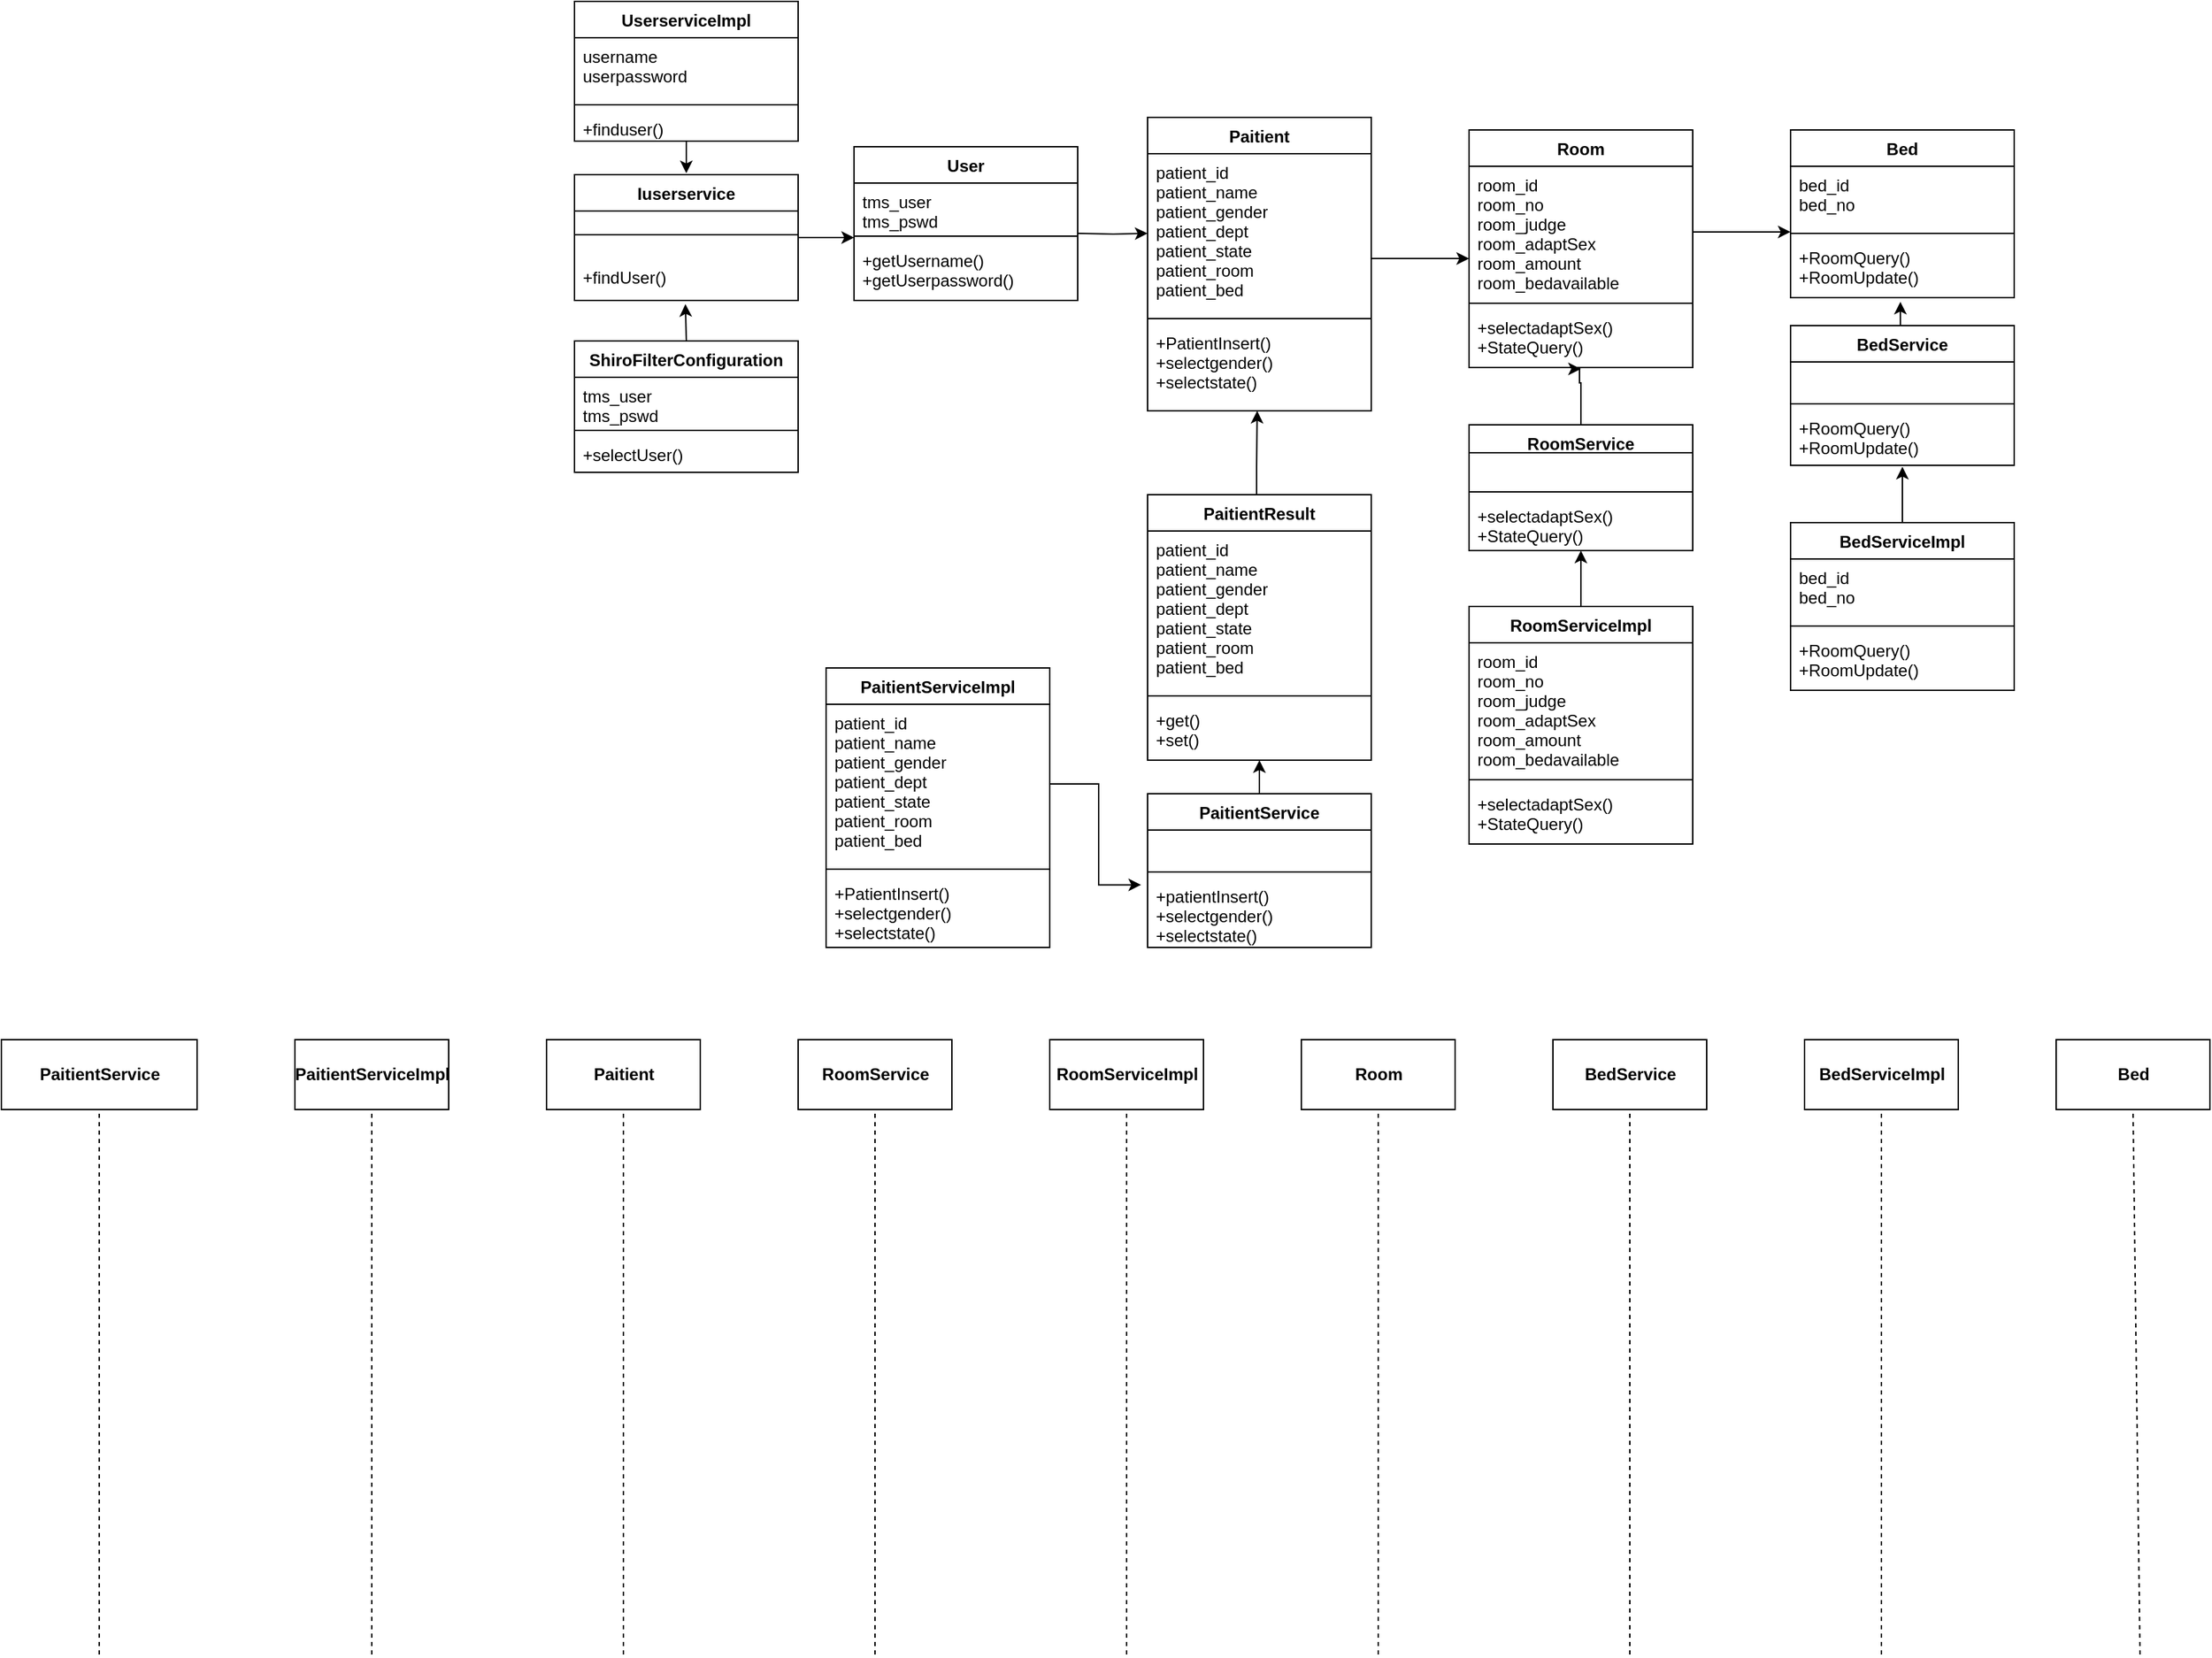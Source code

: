 <mxfile version="20.0.1" type="github">
  <diagram id="kGc93vFl_diiWturIOpw" name="第 1 页">
    <mxGraphModel dx="2697" dy="827" grid="1" gridSize="10" guides="1" tooltips="1" connect="1" arrows="1" fold="1" page="1" pageScale="1" pageWidth="827" pageHeight="1169" math="0" shadow="0">
      <root>
        <mxCell id="0" />
        <mxCell id="1" parent="0" />
        <mxCell id="76-xVKI1ZCRFyHYmjDiz-37" style="edgeStyle=orthogonalEdgeStyle;rounded=0;orthogonalLoop=1;jettySize=auto;html=1;entryX=0;entryY=-0.071;entryDx=0;entryDy=0;entryPerimeter=0;" edge="1" parent="1" source="76-xVKI1ZCRFyHYmjDiz-1" target="76-xVKI1ZCRFyHYmjDiz-32">
          <mxGeometry relative="1" as="geometry" />
        </mxCell>
        <mxCell id="76-xVKI1ZCRFyHYmjDiz-1" value="Iuserservice" style="swimlane;fontStyle=1;align=center;verticalAlign=top;childLayout=stackLayout;horizontal=1;startSize=26;horizontalStack=0;resizeParent=1;resizeParentMax=0;resizeLast=0;collapsible=1;marginBottom=0;" vertex="1" parent="1">
          <mxGeometry x="-100" y="141" width="160" height="90" as="geometry" />
        </mxCell>
        <mxCell id="76-xVKI1ZCRFyHYmjDiz-3" value="" style="line;strokeWidth=1;fillColor=none;align=left;verticalAlign=middle;spacingTop=-1;spacingLeft=3;spacingRight=3;rotatable=0;labelPosition=right;points=[];portConstraint=eastwest;" vertex="1" parent="76-xVKI1ZCRFyHYmjDiz-1">
          <mxGeometry y="26" width="160" height="34" as="geometry" />
        </mxCell>
        <mxCell id="76-xVKI1ZCRFyHYmjDiz-4" value="+findUser()" style="text;strokeColor=none;fillColor=none;align=left;verticalAlign=top;spacingLeft=4;spacingRight=4;overflow=hidden;rotatable=0;points=[[0,0.5],[1,0.5]];portConstraint=eastwest;" vertex="1" parent="76-xVKI1ZCRFyHYmjDiz-1">
          <mxGeometry y="60" width="160" height="30" as="geometry" />
        </mxCell>
        <mxCell id="76-xVKI1ZCRFyHYmjDiz-5" value="Paitient" style="swimlane;fontStyle=1;align=center;verticalAlign=top;childLayout=stackLayout;horizontal=1;startSize=26;horizontalStack=0;resizeParent=1;resizeParentMax=0;resizeLast=0;collapsible=1;marginBottom=0;" vertex="1" parent="1">
          <mxGeometry x="310" y="100" width="160" height="210" as="geometry" />
        </mxCell>
        <mxCell id="76-xVKI1ZCRFyHYmjDiz-6" value="patient_id&#xa;patient_name&#xa;patient_gender&#xa;patient_dept&#xa;patient_state&#xa;patient_room&#xa;patient_bed" style="text;strokeColor=none;fillColor=none;align=left;verticalAlign=top;spacingLeft=4;spacingRight=4;overflow=hidden;rotatable=0;points=[[0,0.5],[1,0.5]];portConstraint=eastwest;" vertex="1" parent="76-xVKI1ZCRFyHYmjDiz-5">
          <mxGeometry y="26" width="160" height="114" as="geometry" />
        </mxCell>
        <mxCell id="76-xVKI1ZCRFyHYmjDiz-7" value="" style="line;strokeWidth=1;fillColor=none;align=left;verticalAlign=middle;spacingTop=-1;spacingLeft=3;spacingRight=3;rotatable=0;labelPosition=right;points=[];portConstraint=eastwest;" vertex="1" parent="76-xVKI1ZCRFyHYmjDiz-5">
          <mxGeometry y="140" width="160" height="8" as="geometry" />
        </mxCell>
        <mxCell id="76-xVKI1ZCRFyHYmjDiz-8" value="+PatientInsert()&#xa;+selectgender()&#xa;+selectstate()" style="text;strokeColor=none;fillColor=none;align=left;verticalAlign=top;spacingLeft=4;spacingRight=4;overflow=hidden;rotatable=0;points=[[0,0.5],[1,0.5]];portConstraint=eastwest;" vertex="1" parent="76-xVKI1ZCRFyHYmjDiz-5">
          <mxGeometry y="148" width="160" height="62" as="geometry" />
        </mxCell>
        <mxCell id="76-xVKI1ZCRFyHYmjDiz-57" style="edgeStyle=orthogonalEdgeStyle;rounded=0;orthogonalLoop=1;jettySize=auto;html=1;entryX=0.49;entryY=1;entryDx=0;entryDy=0;entryPerimeter=0;" edge="1" parent="1" source="76-xVKI1ZCRFyHYmjDiz-9" target="76-xVKI1ZCRFyHYmjDiz-8">
          <mxGeometry relative="1" as="geometry">
            <mxPoint x="390.0" y="330" as="targetPoint" />
            <Array as="points">
              <mxPoint x="388" y="350" />
              <mxPoint x="388" y="350" />
            </Array>
          </mxGeometry>
        </mxCell>
        <mxCell id="76-xVKI1ZCRFyHYmjDiz-9" value="PaitientResult" style="swimlane;fontStyle=1;align=center;verticalAlign=top;childLayout=stackLayout;horizontal=1;startSize=26;horizontalStack=0;resizeParent=1;resizeParentMax=0;resizeLast=0;collapsible=1;marginBottom=0;" vertex="1" parent="1">
          <mxGeometry x="310" y="370" width="160" height="190" as="geometry" />
        </mxCell>
        <mxCell id="76-xVKI1ZCRFyHYmjDiz-10" value="patient_id&#xa;patient_name&#xa;patient_gender&#xa;patient_dept&#xa;patient_state&#xa;patient_room&#xa;patient_bed" style="text;strokeColor=none;fillColor=none;align=left;verticalAlign=top;spacingLeft=4;spacingRight=4;overflow=hidden;rotatable=0;points=[[0,0.5],[1,0.5]];portConstraint=eastwest;" vertex="1" parent="76-xVKI1ZCRFyHYmjDiz-9">
          <mxGeometry y="26" width="160" height="114" as="geometry" />
        </mxCell>
        <mxCell id="76-xVKI1ZCRFyHYmjDiz-11" value="" style="line;strokeWidth=1;fillColor=none;align=left;verticalAlign=middle;spacingTop=-1;spacingLeft=3;spacingRight=3;rotatable=0;labelPosition=right;points=[];portConstraint=eastwest;" vertex="1" parent="76-xVKI1ZCRFyHYmjDiz-9">
          <mxGeometry y="140" width="160" height="8" as="geometry" />
        </mxCell>
        <mxCell id="76-xVKI1ZCRFyHYmjDiz-12" value="+get()&#xa;+set()" style="text;strokeColor=none;fillColor=none;align=left;verticalAlign=top;spacingLeft=4;spacingRight=4;overflow=hidden;rotatable=0;points=[[0,0.5],[1,0.5]];portConstraint=eastwest;" vertex="1" parent="76-xVKI1ZCRFyHYmjDiz-9">
          <mxGeometry y="148" width="160" height="42" as="geometry" />
        </mxCell>
        <mxCell id="76-xVKI1ZCRFyHYmjDiz-40" style="edgeStyle=orthogonalEdgeStyle;rounded=0;orthogonalLoop=1;jettySize=auto;html=1;exitX=0.5;exitY=0;exitDx=0;exitDy=0;entryX=0.496;entryY=1.087;entryDx=0;entryDy=0;entryPerimeter=0;" edge="1" parent="1" source="76-xVKI1ZCRFyHYmjDiz-13" target="76-xVKI1ZCRFyHYmjDiz-4">
          <mxGeometry relative="1" as="geometry" />
        </mxCell>
        <mxCell id="76-xVKI1ZCRFyHYmjDiz-13" value="ShiroFilterConfiguration" style="swimlane;fontStyle=1;align=center;verticalAlign=top;childLayout=stackLayout;horizontal=1;startSize=26;horizontalStack=0;resizeParent=1;resizeParentMax=0;resizeLast=0;collapsible=1;marginBottom=0;" vertex="1" parent="1">
          <mxGeometry x="-100" y="260" width="160" height="94" as="geometry" />
        </mxCell>
        <mxCell id="76-xVKI1ZCRFyHYmjDiz-14" value="tms_user&#xa;tms_pswd&#xa;" style="text;strokeColor=none;fillColor=none;align=left;verticalAlign=top;spacingLeft=4;spacingRight=4;overflow=hidden;rotatable=0;points=[[0,0.5],[1,0.5]];portConstraint=eastwest;" vertex="1" parent="76-xVKI1ZCRFyHYmjDiz-13">
          <mxGeometry y="26" width="160" height="34" as="geometry" />
        </mxCell>
        <mxCell id="76-xVKI1ZCRFyHYmjDiz-15" value="" style="line;strokeWidth=1;fillColor=none;align=left;verticalAlign=middle;spacingTop=-1;spacingLeft=3;spacingRight=3;rotatable=0;labelPosition=right;points=[];portConstraint=eastwest;" vertex="1" parent="76-xVKI1ZCRFyHYmjDiz-13">
          <mxGeometry y="60" width="160" height="8" as="geometry" />
        </mxCell>
        <mxCell id="76-xVKI1ZCRFyHYmjDiz-16" value="+selectUser()" style="text;strokeColor=none;fillColor=none;align=left;verticalAlign=top;spacingLeft=4;spacingRight=4;overflow=hidden;rotatable=0;points=[[0,0.5],[1,0.5]];portConstraint=eastwest;" vertex="1" parent="76-xVKI1ZCRFyHYmjDiz-13">
          <mxGeometry y="68" width="160" height="26" as="geometry" />
        </mxCell>
        <mxCell id="76-xVKI1ZCRFyHYmjDiz-39" style="edgeStyle=orthogonalEdgeStyle;rounded=0;orthogonalLoop=1;jettySize=auto;html=1;" edge="1" parent="1" source="76-xVKI1ZCRFyHYmjDiz-17">
          <mxGeometry relative="1" as="geometry">
            <mxPoint x="-20" y="140" as="targetPoint" />
          </mxGeometry>
        </mxCell>
        <mxCell id="76-xVKI1ZCRFyHYmjDiz-17" value="UserserviceImpl" style="swimlane;fontStyle=1;align=center;verticalAlign=top;childLayout=stackLayout;horizontal=1;startSize=26;horizontalStack=0;resizeParent=1;resizeParentMax=0;resizeLast=0;collapsible=1;marginBottom=0;" vertex="1" parent="1">
          <mxGeometry x="-100" y="17" width="160" height="100" as="geometry" />
        </mxCell>
        <mxCell id="76-xVKI1ZCRFyHYmjDiz-18" value="username&#xa;userpassword" style="text;strokeColor=none;fillColor=none;align=left;verticalAlign=top;spacingLeft=4;spacingRight=4;overflow=hidden;rotatable=0;points=[[0,0.5],[1,0.5]];portConstraint=eastwest;" vertex="1" parent="76-xVKI1ZCRFyHYmjDiz-17">
          <mxGeometry y="26" width="160" height="44" as="geometry" />
        </mxCell>
        <mxCell id="76-xVKI1ZCRFyHYmjDiz-19" value="" style="line;strokeWidth=1;fillColor=none;align=left;verticalAlign=middle;spacingTop=-1;spacingLeft=3;spacingRight=3;rotatable=0;labelPosition=right;points=[];portConstraint=eastwest;" vertex="1" parent="76-xVKI1ZCRFyHYmjDiz-17">
          <mxGeometry y="70" width="160" height="8" as="geometry" />
        </mxCell>
        <mxCell id="76-xVKI1ZCRFyHYmjDiz-20" value="+finduser()" style="text;strokeColor=none;fillColor=none;align=left;verticalAlign=top;spacingLeft=4;spacingRight=4;overflow=hidden;rotatable=0;points=[[0,0.5],[1,0.5]];portConstraint=eastwest;" vertex="1" parent="76-xVKI1ZCRFyHYmjDiz-17">
          <mxGeometry y="78" width="160" height="22" as="geometry" />
        </mxCell>
        <mxCell id="76-xVKI1ZCRFyHYmjDiz-50" style="edgeStyle=orthogonalEdgeStyle;rounded=0;orthogonalLoop=1;jettySize=auto;html=1;entryX=0.5;entryY=1;entryDx=0;entryDy=0;entryPerimeter=0;" edge="1" parent="1" source="76-xVKI1ZCRFyHYmjDiz-21" target="76-xVKI1ZCRFyHYmjDiz-12">
          <mxGeometry relative="1" as="geometry" />
        </mxCell>
        <mxCell id="76-xVKI1ZCRFyHYmjDiz-21" value="PaitientService" style="swimlane;fontStyle=1;align=center;verticalAlign=top;childLayout=stackLayout;horizontal=1;startSize=26;horizontalStack=0;resizeParent=1;resizeParentMax=0;resizeLast=0;collapsible=1;marginBottom=0;" vertex="1" parent="1">
          <mxGeometry x="310" y="584" width="160" height="110" as="geometry" />
        </mxCell>
        <mxCell id="76-xVKI1ZCRFyHYmjDiz-22" value="                     " style="text;strokeColor=none;fillColor=none;align=left;verticalAlign=top;spacingLeft=4;spacingRight=4;overflow=hidden;rotatable=0;points=[[0,0.5],[1,0.5]];portConstraint=eastwest;" vertex="1" parent="76-xVKI1ZCRFyHYmjDiz-21">
          <mxGeometry y="26" width="160" height="26" as="geometry" />
        </mxCell>
        <mxCell id="76-xVKI1ZCRFyHYmjDiz-23" value="" style="line;strokeWidth=1;fillColor=none;align=left;verticalAlign=middle;spacingTop=-1;spacingLeft=3;spacingRight=3;rotatable=0;labelPosition=right;points=[];portConstraint=eastwest;" vertex="1" parent="76-xVKI1ZCRFyHYmjDiz-21">
          <mxGeometry y="52" width="160" height="8" as="geometry" />
        </mxCell>
        <mxCell id="76-xVKI1ZCRFyHYmjDiz-24" value="+patientInsert()&#xa;+selectgender()&#xa;+selectstate()" style="text;strokeColor=none;fillColor=none;align=left;verticalAlign=top;spacingLeft=4;spacingRight=4;overflow=hidden;rotatable=0;points=[[0,0.5],[1,0.5]];portConstraint=eastwest;" vertex="1" parent="76-xVKI1ZCRFyHYmjDiz-21">
          <mxGeometry y="60" width="160" height="50" as="geometry" />
        </mxCell>
        <mxCell id="76-xVKI1ZCRFyHYmjDiz-41" style="edgeStyle=orthogonalEdgeStyle;rounded=0;orthogonalLoop=1;jettySize=auto;html=1;entryX=0;entryY=0.5;entryDx=0;entryDy=0;" edge="1" parent="1" target="76-xVKI1ZCRFyHYmjDiz-6">
          <mxGeometry relative="1" as="geometry">
            <mxPoint x="290" y="176" as="targetPoint" />
            <mxPoint x="260" y="183" as="sourcePoint" />
          </mxGeometry>
        </mxCell>
        <mxCell id="76-xVKI1ZCRFyHYmjDiz-29" value="User" style="swimlane;fontStyle=1;align=center;verticalAlign=top;childLayout=stackLayout;horizontal=1;startSize=26;horizontalStack=0;resizeParent=1;resizeParentMax=0;resizeLast=0;collapsible=1;marginBottom=0;" vertex="1" parent="1">
          <mxGeometry x="100" y="121" width="160" height="110" as="geometry" />
        </mxCell>
        <mxCell id="76-xVKI1ZCRFyHYmjDiz-30" value="tms_user&#xa;tms_pswd" style="text;strokeColor=none;fillColor=none;align=left;verticalAlign=top;spacingLeft=4;spacingRight=4;overflow=hidden;rotatable=0;points=[[0,0.5],[1,0.5]];portConstraint=eastwest;" vertex="1" parent="76-xVKI1ZCRFyHYmjDiz-29">
          <mxGeometry y="26" width="160" height="34" as="geometry" />
        </mxCell>
        <mxCell id="76-xVKI1ZCRFyHYmjDiz-31" value="" style="line;strokeWidth=1;fillColor=none;align=left;verticalAlign=middle;spacingTop=-1;spacingLeft=3;spacingRight=3;rotatable=0;labelPosition=right;points=[];portConstraint=eastwest;" vertex="1" parent="76-xVKI1ZCRFyHYmjDiz-29">
          <mxGeometry y="60" width="160" height="8" as="geometry" />
        </mxCell>
        <mxCell id="76-xVKI1ZCRFyHYmjDiz-32" value="+getUsername()&#xa;+getUserpassword()" style="text;strokeColor=none;fillColor=none;align=left;verticalAlign=top;spacingLeft=4;spacingRight=4;overflow=hidden;rotatable=0;points=[[0,0.5],[1,0.5]];portConstraint=eastwest;" vertex="1" parent="76-xVKI1ZCRFyHYmjDiz-29">
          <mxGeometry y="68" width="160" height="42" as="geometry" />
        </mxCell>
        <mxCell id="76-xVKI1ZCRFyHYmjDiz-43" value="PaitientServiceImpl" style="swimlane;fontStyle=1;align=center;verticalAlign=top;childLayout=stackLayout;horizontal=1;startSize=26;horizontalStack=0;resizeParent=1;resizeParentMax=0;resizeLast=0;collapsible=1;marginBottom=0;" vertex="1" parent="1">
          <mxGeometry x="80" y="494" width="160" height="200" as="geometry" />
        </mxCell>
        <mxCell id="76-xVKI1ZCRFyHYmjDiz-44" value="patient_id&#xa;patient_name&#xa;patient_gender&#xa;patient_dept&#xa;patient_state&#xa;patient_room&#xa;patient_bed" style="text;strokeColor=none;fillColor=none;align=left;verticalAlign=top;spacingLeft=4;spacingRight=4;overflow=hidden;rotatable=0;points=[[0,0.5],[1,0.5]];portConstraint=eastwest;" vertex="1" parent="76-xVKI1ZCRFyHYmjDiz-43">
          <mxGeometry y="26" width="160" height="114" as="geometry" />
        </mxCell>
        <mxCell id="76-xVKI1ZCRFyHYmjDiz-45" value="" style="line;strokeWidth=1;fillColor=none;align=left;verticalAlign=middle;spacingTop=-1;spacingLeft=3;spacingRight=3;rotatable=0;labelPosition=right;points=[];portConstraint=eastwest;" vertex="1" parent="76-xVKI1ZCRFyHYmjDiz-43">
          <mxGeometry y="140" width="160" height="8" as="geometry" />
        </mxCell>
        <mxCell id="76-xVKI1ZCRFyHYmjDiz-46" value="+PatientInsert()&#xa;+selectgender()&#xa;+selectstate()" style="text;strokeColor=none;fillColor=none;align=left;verticalAlign=top;spacingLeft=4;spacingRight=4;overflow=hidden;rotatable=0;points=[[0,0.5],[1,0.5]];portConstraint=eastwest;" vertex="1" parent="76-xVKI1ZCRFyHYmjDiz-43">
          <mxGeometry y="148" width="160" height="52" as="geometry" />
        </mxCell>
        <mxCell id="76-xVKI1ZCRFyHYmjDiz-51" value="Room" style="swimlane;fontStyle=1;align=center;verticalAlign=top;childLayout=stackLayout;horizontal=1;startSize=26;horizontalStack=0;resizeParent=1;resizeParentMax=0;resizeLast=0;collapsible=1;marginBottom=0;" vertex="1" parent="1">
          <mxGeometry x="540" y="109" width="160" height="170" as="geometry" />
        </mxCell>
        <mxCell id="76-xVKI1ZCRFyHYmjDiz-52" value="room_id&#xa;room_no&#xa;room_judge&#xa;room_adaptSex&#xa;room_amount&#xa;room_bedavailable" style="text;strokeColor=none;fillColor=none;align=left;verticalAlign=top;spacingLeft=4;spacingRight=4;overflow=hidden;rotatable=0;points=[[0,0.5],[1,0.5]];portConstraint=eastwest;" vertex="1" parent="76-xVKI1ZCRFyHYmjDiz-51">
          <mxGeometry y="26" width="160" height="94" as="geometry" />
        </mxCell>
        <mxCell id="76-xVKI1ZCRFyHYmjDiz-53" value="" style="line;strokeWidth=1;fillColor=none;align=left;verticalAlign=middle;spacingTop=-1;spacingLeft=3;spacingRight=3;rotatable=0;labelPosition=right;points=[];portConstraint=eastwest;" vertex="1" parent="76-xVKI1ZCRFyHYmjDiz-51">
          <mxGeometry y="120" width="160" height="8" as="geometry" />
        </mxCell>
        <mxCell id="76-xVKI1ZCRFyHYmjDiz-54" value="+selectadaptSex() &#xa;+StateQuery()" style="text;strokeColor=none;fillColor=none;align=left;verticalAlign=top;spacingLeft=4;spacingRight=4;overflow=hidden;rotatable=0;points=[[0,0.5],[1,0.5]];portConstraint=eastwest;" vertex="1" parent="76-xVKI1ZCRFyHYmjDiz-51">
          <mxGeometry y="128" width="160" height="42" as="geometry" />
        </mxCell>
        <mxCell id="76-xVKI1ZCRFyHYmjDiz-58" style="edgeStyle=orthogonalEdgeStyle;rounded=0;orthogonalLoop=1;jettySize=auto;html=1;" edge="1" parent="1">
          <mxGeometry relative="1" as="geometry">
            <mxPoint x="470" y="201" as="sourcePoint" />
            <mxPoint x="540" y="201" as="targetPoint" />
          </mxGeometry>
        </mxCell>
        <mxCell id="76-xVKI1ZCRFyHYmjDiz-71" style="edgeStyle=orthogonalEdgeStyle;rounded=0;orthogonalLoop=1;jettySize=auto;html=1;" edge="1" parent="1" source="76-xVKI1ZCRFyHYmjDiz-59">
          <mxGeometry relative="1" as="geometry">
            <mxPoint x="620" y="280" as="targetPoint" />
            <Array as="points">
              <mxPoint x="620" y="290" />
              <mxPoint x="619" y="290" />
            </Array>
          </mxGeometry>
        </mxCell>
        <mxCell id="76-xVKI1ZCRFyHYmjDiz-59" value="RoomService" style="swimlane;fontStyle=1;align=center;verticalAlign=top;childLayout=stackLayout;horizontal=1;startSize=20;horizontalStack=0;resizeParent=1;resizeParentMax=0;resizeLast=0;collapsible=1;marginBottom=0;" vertex="1" parent="1">
          <mxGeometry x="540" y="320" width="160" height="90" as="geometry" />
        </mxCell>
        <mxCell id="76-xVKI1ZCRFyHYmjDiz-60" value="  " style="text;strokeColor=none;fillColor=none;align=left;verticalAlign=top;spacingLeft=4;spacingRight=4;overflow=hidden;rotatable=0;points=[[0,0.5],[1,0.5]];portConstraint=eastwest;" vertex="1" parent="76-xVKI1ZCRFyHYmjDiz-59">
          <mxGeometry y="20" width="160" height="24" as="geometry" />
        </mxCell>
        <mxCell id="76-xVKI1ZCRFyHYmjDiz-61" value="" style="line;strokeWidth=1;fillColor=none;align=left;verticalAlign=middle;spacingTop=-1;spacingLeft=3;spacingRight=3;rotatable=0;labelPosition=right;points=[];portConstraint=eastwest;" vertex="1" parent="76-xVKI1ZCRFyHYmjDiz-59">
          <mxGeometry y="44" width="160" height="8" as="geometry" />
        </mxCell>
        <mxCell id="76-xVKI1ZCRFyHYmjDiz-62" value="+selectadaptSex() &#xa;+StateQuery()" style="text;strokeColor=none;fillColor=none;align=left;verticalAlign=top;spacingLeft=4;spacingRight=4;overflow=hidden;rotatable=0;points=[[0,0.5],[1,0.5]];portConstraint=eastwest;" vertex="1" parent="76-xVKI1ZCRFyHYmjDiz-59">
          <mxGeometry y="52" width="160" height="38" as="geometry" />
        </mxCell>
        <mxCell id="76-xVKI1ZCRFyHYmjDiz-72" style="edgeStyle=orthogonalEdgeStyle;rounded=0;orthogonalLoop=1;jettySize=auto;html=1;" edge="1" parent="1" source="76-xVKI1ZCRFyHYmjDiz-63">
          <mxGeometry relative="1" as="geometry">
            <mxPoint x="620" y="410" as="targetPoint" />
            <Array as="points">
              <mxPoint x="620" y="410" />
              <mxPoint x="620" y="410" />
            </Array>
          </mxGeometry>
        </mxCell>
        <mxCell id="76-xVKI1ZCRFyHYmjDiz-63" value="RoomServiceImpl" style="swimlane;fontStyle=1;align=center;verticalAlign=top;childLayout=stackLayout;horizontal=1;startSize=26;horizontalStack=0;resizeParent=1;resizeParentMax=0;resizeLast=0;collapsible=1;marginBottom=0;" vertex="1" parent="1">
          <mxGeometry x="540" y="450" width="160" height="170" as="geometry" />
        </mxCell>
        <mxCell id="76-xVKI1ZCRFyHYmjDiz-64" value="room_id&#xa;room_no&#xa;room_judge&#xa;room_adaptSex&#xa;room_amount&#xa;room_bedavailable" style="text;strokeColor=none;fillColor=none;align=left;verticalAlign=top;spacingLeft=4;spacingRight=4;overflow=hidden;rotatable=0;points=[[0,0.5],[1,0.5]];portConstraint=eastwest;" vertex="1" parent="76-xVKI1ZCRFyHYmjDiz-63">
          <mxGeometry y="26" width="160" height="94" as="geometry" />
        </mxCell>
        <mxCell id="76-xVKI1ZCRFyHYmjDiz-65" value="" style="line;strokeWidth=1;fillColor=none;align=left;verticalAlign=middle;spacingTop=-1;spacingLeft=3;spacingRight=3;rotatable=0;labelPosition=right;points=[];portConstraint=eastwest;" vertex="1" parent="76-xVKI1ZCRFyHYmjDiz-63">
          <mxGeometry y="120" width="160" height="8" as="geometry" />
        </mxCell>
        <mxCell id="76-xVKI1ZCRFyHYmjDiz-66" value="+selectadaptSex() &#xa;+StateQuery()" style="text;strokeColor=none;fillColor=none;align=left;verticalAlign=top;spacingLeft=4;spacingRight=4;overflow=hidden;rotatable=0;points=[[0,0.5],[1,0.5]];portConstraint=eastwest;" vertex="1" parent="76-xVKI1ZCRFyHYmjDiz-63">
          <mxGeometry y="128" width="160" height="42" as="geometry" />
        </mxCell>
        <mxCell id="76-xVKI1ZCRFyHYmjDiz-74" value="Bed" style="swimlane;fontStyle=1;align=center;verticalAlign=top;childLayout=stackLayout;horizontal=1;startSize=26;horizontalStack=0;resizeParent=1;resizeParentMax=0;resizeLast=0;collapsible=1;marginBottom=0;" vertex="1" parent="1">
          <mxGeometry x="770" y="109" width="160" height="120" as="geometry" />
        </mxCell>
        <mxCell id="76-xVKI1ZCRFyHYmjDiz-75" value="bed_id&#xa;bed_no" style="text;strokeColor=none;fillColor=none;align=left;verticalAlign=top;spacingLeft=4;spacingRight=4;overflow=hidden;rotatable=0;points=[[0,0.5],[1,0.5]];portConstraint=eastwest;" vertex="1" parent="76-xVKI1ZCRFyHYmjDiz-74">
          <mxGeometry y="26" width="160" height="44" as="geometry" />
        </mxCell>
        <mxCell id="76-xVKI1ZCRFyHYmjDiz-76" value="" style="line;strokeWidth=1;fillColor=none;align=left;verticalAlign=middle;spacingTop=-1;spacingLeft=3;spacingRight=3;rotatable=0;labelPosition=right;points=[];portConstraint=eastwest;" vertex="1" parent="76-xVKI1ZCRFyHYmjDiz-74">
          <mxGeometry y="70" width="160" height="8" as="geometry" />
        </mxCell>
        <mxCell id="76-xVKI1ZCRFyHYmjDiz-77" value="+RoomQuery()&#xa;+RoomUpdate()" style="text;strokeColor=none;fillColor=none;align=left;verticalAlign=top;spacingLeft=4;spacingRight=4;overflow=hidden;rotatable=0;points=[[0,0.5],[1,0.5]];portConstraint=eastwest;" vertex="1" parent="76-xVKI1ZCRFyHYmjDiz-74">
          <mxGeometry y="78" width="160" height="42" as="geometry" />
        </mxCell>
        <mxCell id="76-xVKI1ZCRFyHYmjDiz-86" style="edgeStyle=orthogonalEdgeStyle;rounded=0;orthogonalLoop=1;jettySize=auto;html=1;exitX=0.5;exitY=0;exitDx=0;exitDy=0;entryX=0.491;entryY=1.07;entryDx=0;entryDy=0;entryPerimeter=0;" edge="1" parent="1" source="76-xVKI1ZCRFyHYmjDiz-78" target="76-xVKI1ZCRFyHYmjDiz-77">
          <mxGeometry relative="1" as="geometry" />
        </mxCell>
        <mxCell id="76-xVKI1ZCRFyHYmjDiz-78" value="BedService" style="swimlane;fontStyle=1;align=center;verticalAlign=top;childLayout=stackLayout;horizontal=1;startSize=26;horizontalStack=0;resizeParent=1;resizeParentMax=0;resizeLast=0;collapsible=1;marginBottom=0;" vertex="1" parent="1">
          <mxGeometry x="770" y="249" width="160" height="100" as="geometry" />
        </mxCell>
        <mxCell id="76-xVKI1ZCRFyHYmjDiz-79" value="             " style="text;strokeColor=none;fillColor=none;align=left;verticalAlign=top;spacingLeft=4;spacingRight=4;overflow=hidden;rotatable=0;points=[[0,0.5],[1,0.5]];portConstraint=eastwest;" vertex="1" parent="76-xVKI1ZCRFyHYmjDiz-78">
          <mxGeometry y="26" width="160" height="26" as="geometry" />
        </mxCell>
        <mxCell id="76-xVKI1ZCRFyHYmjDiz-80" value="" style="line;strokeWidth=1;fillColor=none;align=left;verticalAlign=middle;spacingTop=-1;spacingLeft=3;spacingRight=3;rotatable=0;labelPosition=right;points=[];portConstraint=eastwest;" vertex="1" parent="76-xVKI1ZCRFyHYmjDiz-78">
          <mxGeometry y="52" width="160" height="8" as="geometry" />
        </mxCell>
        <mxCell id="76-xVKI1ZCRFyHYmjDiz-81" value="+RoomQuery()&#xa;+RoomUpdate()" style="text;strokeColor=none;fillColor=none;align=left;verticalAlign=top;spacingLeft=4;spacingRight=4;overflow=hidden;rotatable=0;points=[[0,0.5],[1,0.5]];portConstraint=eastwest;" vertex="1" parent="76-xVKI1ZCRFyHYmjDiz-78">
          <mxGeometry y="60" width="160" height="40" as="geometry" />
        </mxCell>
        <mxCell id="76-xVKI1ZCRFyHYmjDiz-87" style="edgeStyle=orthogonalEdgeStyle;rounded=0;orthogonalLoop=1;jettySize=auto;html=1;entryX=0.5;entryY=1.025;entryDx=0;entryDy=0;entryPerimeter=0;" edge="1" parent="1" source="76-xVKI1ZCRFyHYmjDiz-82" target="76-xVKI1ZCRFyHYmjDiz-81">
          <mxGeometry relative="1" as="geometry" />
        </mxCell>
        <mxCell id="76-xVKI1ZCRFyHYmjDiz-82" value="BedServiceImpl" style="swimlane;fontStyle=1;align=center;verticalAlign=top;childLayout=stackLayout;horizontal=1;startSize=26;horizontalStack=0;resizeParent=1;resizeParentMax=0;resizeLast=0;collapsible=1;marginBottom=0;" vertex="1" parent="1">
          <mxGeometry x="770" y="390" width="160" height="120" as="geometry" />
        </mxCell>
        <mxCell id="76-xVKI1ZCRFyHYmjDiz-83" value="bed_id&#xa;bed_no" style="text;strokeColor=none;fillColor=none;align=left;verticalAlign=top;spacingLeft=4;spacingRight=4;overflow=hidden;rotatable=0;points=[[0,0.5],[1,0.5]];portConstraint=eastwest;" vertex="1" parent="76-xVKI1ZCRFyHYmjDiz-82">
          <mxGeometry y="26" width="160" height="44" as="geometry" />
        </mxCell>
        <mxCell id="76-xVKI1ZCRFyHYmjDiz-84" value="" style="line;strokeWidth=1;fillColor=none;align=left;verticalAlign=middle;spacingTop=-1;spacingLeft=3;spacingRight=3;rotatable=0;labelPosition=right;points=[];portConstraint=eastwest;" vertex="1" parent="76-xVKI1ZCRFyHYmjDiz-82">
          <mxGeometry y="70" width="160" height="8" as="geometry" />
        </mxCell>
        <mxCell id="76-xVKI1ZCRFyHYmjDiz-85" value="+RoomQuery()&#xa;+RoomUpdate()" style="text;strokeColor=none;fillColor=none;align=left;verticalAlign=top;spacingLeft=4;spacingRight=4;overflow=hidden;rotatable=0;points=[[0,0.5],[1,0.5]];portConstraint=eastwest;" vertex="1" parent="76-xVKI1ZCRFyHYmjDiz-82">
          <mxGeometry y="78" width="160" height="42" as="geometry" />
        </mxCell>
        <mxCell id="76-xVKI1ZCRFyHYmjDiz-88" style="edgeStyle=orthogonalEdgeStyle;rounded=0;orthogonalLoop=1;jettySize=auto;html=1;entryX=0;entryY=1.068;entryDx=0;entryDy=0;entryPerimeter=0;" edge="1" parent="1" source="76-xVKI1ZCRFyHYmjDiz-52" target="76-xVKI1ZCRFyHYmjDiz-75">
          <mxGeometry relative="1" as="geometry" />
        </mxCell>
        <mxCell id="76-xVKI1ZCRFyHYmjDiz-89" style="edgeStyle=orthogonalEdgeStyle;rounded=0;orthogonalLoop=1;jettySize=auto;html=1;exitX=1;exitY=0.5;exitDx=0;exitDy=0;entryX=-0.029;entryY=0.104;entryDx=0;entryDy=0;entryPerimeter=0;" edge="1" parent="1" source="76-xVKI1ZCRFyHYmjDiz-44" target="76-xVKI1ZCRFyHYmjDiz-24">
          <mxGeometry relative="1" as="geometry" />
        </mxCell>
        <mxCell id="76-xVKI1ZCRFyHYmjDiz-93" value="&lt;span style=&quot;font-weight: 700;&quot;&gt;PaitientService&lt;/span&gt;" style="html=1;" vertex="1" parent="1">
          <mxGeometry x="-510" y="760" width="140" height="50" as="geometry" />
        </mxCell>
        <mxCell id="76-xVKI1ZCRFyHYmjDiz-95" value="&lt;span style=&quot;font-weight: 700;&quot;&gt;PaitientServiceImpl&lt;/span&gt;" style="html=1;" vertex="1" parent="1">
          <mxGeometry x="-300" y="760" width="110" height="50" as="geometry" />
        </mxCell>
        <mxCell id="76-xVKI1ZCRFyHYmjDiz-96" value="&lt;span style=&quot;font-weight: 700;&quot;&gt;Paitient&lt;/span&gt;" style="html=1;" vertex="1" parent="1">
          <mxGeometry x="-120" y="760" width="110" height="50" as="geometry" />
        </mxCell>
        <mxCell id="76-xVKI1ZCRFyHYmjDiz-97" value="&lt;span style=&quot;font-weight: 700;&quot;&gt;RoomService&lt;/span&gt;" style="html=1;" vertex="1" parent="1">
          <mxGeometry x="60" y="760" width="110" height="50" as="geometry" />
        </mxCell>
        <mxCell id="76-xVKI1ZCRFyHYmjDiz-98" value="&lt;span style=&quot;font-weight: 700;&quot;&gt;RoomServiceImpl&lt;/span&gt;" style="html=1;" vertex="1" parent="1">
          <mxGeometry x="240" y="760" width="110" height="50" as="geometry" />
        </mxCell>
        <mxCell id="76-xVKI1ZCRFyHYmjDiz-99" value="&lt;span style=&quot;font-weight: 700;&quot;&gt;Room&lt;/span&gt;" style="html=1;" vertex="1" parent="1">
          <mxGeometry x="420" y="760" width="110" height="50" as="geometry" />
        </mxCell>
        <mxCell id="76-xVKI1ZCRFyHYmjDiz-100" value="&lt;span style=&quot;font-weight: 700;&quot;&gt;BedService&lt;/span&gt;" style="html=1;" vertex="1" parent="1">
          <mxGeometry x="600" y="760" width="110" height="50" as="geometry" />
        </mxCell>
        <mxCell id="76-xVKI1ZCRFyHYmjDiz-101" value="&lt;span style=&quot;font-weight: 700;&quot;&gt;BedServiceImpl&lt;/span&gt;" style="html=1;" vertex="1" parent="1">
          <mxGeometry x="780" y="760" width="110" height="50" as="geometry" />
        </mxCell>
        <mxCell id="76-xVKI1ZCRFyHYmjDiz-102" value="&lt;span style=&quot;font-weight: 700;&quot;&gt;Bed&lt;/span&gt;" style="html=1;" vertex="1" parent="1">
          <mxGeometry x="960" y="760" width="110" height="50" as="geometry" />
        </mxCell>
        <mxCell id="76-xVKI1ZCRFyHYmjDiz-103" value="" style="endArrow=none;dashed=1;html=1;rounded=0;entryX=0.5;entryY=1;entryDx=0;entryDy=0;" edge="1" parent="1" target="76-xVKI1ZCRFyHYmjDiz-93">
          <mxGeometry width="50" height="50" relative="1" as="geometry">
            <mxPoint x="-440" y="1200" as="sourcePoint" />
            <mxPoint x="360" y="740" as="targetPoint" />
          </mxGeometry>
        </mxCell>
        <mxCell id="76-xVKI1ZCRFyHYmjDiz-104" value="" style="endArrow=none;dashed=1;html=1;rounded=0;entryX=0.5;entryY=1;entryDx=0;entryDy=0;" edge="1" parent="1" target="76-xVKI1ZCRFyHYmjDiz-95">
          <mxGeometry width="50" height="50" relative="1" as="geometry">
            <mxPoint x="-245" y="1200" as="sourcePoint" />
            <mxPoint x="-250" y="910" as="targetPoint" />
          </mxGeometry>
        </mxCell>
        <mxCell id="76-xVKI1ZCRFyHYmjDiz-105" value="" style="endArrow=none;dashed=1;html=1;rounded=0;entryX=0.5;entryY=1;entryDx=0;entryDy=0;" edge="1" parent="1" target="76-xVKI1ZCRFyHYmjDiz-96">
          <mxGeometry width="50" height="50" relative="1" as="geometry">
            <mxPoint x="-65" y="1200" as="sourcePoint" />
            <mxPoint x="-50" y="890" as="targetPoint" />
          </mxGeometry>
        </mxCell>
        <mxCell id="76-xVKI1ZCRFyHYmjDiz-106" value="" style="endArrow=none;dashed=1;html=1;rounded=0;entryX=0.5;entryY=1;entryDx=0;entryDy=0;" edge="1" parent="1" target="76-xVKI1ZCRFyHYmjDiz-97">
          <mxGeometry width="50" height="50" relative="1" as="geometry">
            <mxPoint x="115" y="1200" as="sourcePoint" />
            <mxPoint x="140" y="870" as="targetPoint" />
          </mxGeometry>
        </mxCell>
        <mxCell id="76-xVKI1ZCRFyHYmjDiz-107" value="" style="endArrow=none;dashed=1;html=1;rounded=0;entryX=0.5;entryY=1;entryDx=0;entryDy=0;" edge="1" parent="1" target="76-xVKI1ZCRFyHYmjDiz-98">
          <mxGeometry width="50" height="50" relative="1" as="geometry">
            <mxPoint x="295" y="1200" as="sourcePoint" />
            <mxPoint x="320" y="900" as="targetPoint" />
          </mxGeometry>
        </mxCell>
        <mxCell id="76-xVKI1ZCRFyHYmjDiz-108" value="" style="endArrow=none;dashed=1;html=1;rounded=0;entryX=0.5;entryY=1;entryDx=0;entryDy=0;" edge="1" parent="1" target="76-xVKI1ZCRFyHYmjDiz-99">
          <mxGeometry width="50" height="50" relative="1" as="geometry">
            <mxPoint x="475" y="1200" as="sourcePoint" />
            <mxPoint x="530" y="870" as="targetPoint" />
          </mxGeometry>
        </mxCell>
        <mxCell id="76-xVKI1ZCRFyHYmjDiz-109" value="" style="endArrow=none;dashed=1;html=1;rounded=0;entryX=0.5;entryY=1;entryDx=0;entryDy=0;" edge="1" parent="1" target="76-xVKI1ZCRFyHYmjDiz-100">
          <mxGeometry width="50" height="50" relative="1" as="geometry">
            <mxPoint x="655" y="1200" as="sourcePoint" />
            <mxPoint x="690" y="880" as="targetPoint" />
          </mxGeometry>
        </mxCell>
        <mxCell id="76-xVKI1ZCRFyHYmjDiz-110" value="" style="endArrow=none;dashed=1;html=1;rounded=0;entryX=0.5;entryY=1;entryDx=0;entryDy=0;" edge="1" parent="1" target="76-xVKI1ZCRFyHYmjDiz-101">
          <mxGeometry width="50" height="50" relative="1" as="geometry">
            <mxPoint x="835" y="1200" as="sourcePoint" />
            <mxPoint x="860" y="830" as="targetPoint" />
          </mxGeometry>
        </mxCell>
        <mxCell id="76-xVKI1ZCRFyHYmjDiz-111" value="" style="endArrow=none;dashed=1;html=1;rounded=0;entryX=0.5;entryY=1;entryDx=0;entryDy=0;" edge="1" parent="1" target="76-xVKI1ZCRFyHYmjDiz-102">
          <mxGeometry width="50" height="50" relative="1" as="geometry">
            <mxPoint x="1020" y="1200" as="sourcePoint" />
            <mxPoint x="1030" y="890" as="targetPoint" />
          </mxGeometry>
        </mxCell>
      </root>
    </mxGraphModel>
  </diagram>
</mxfile>
